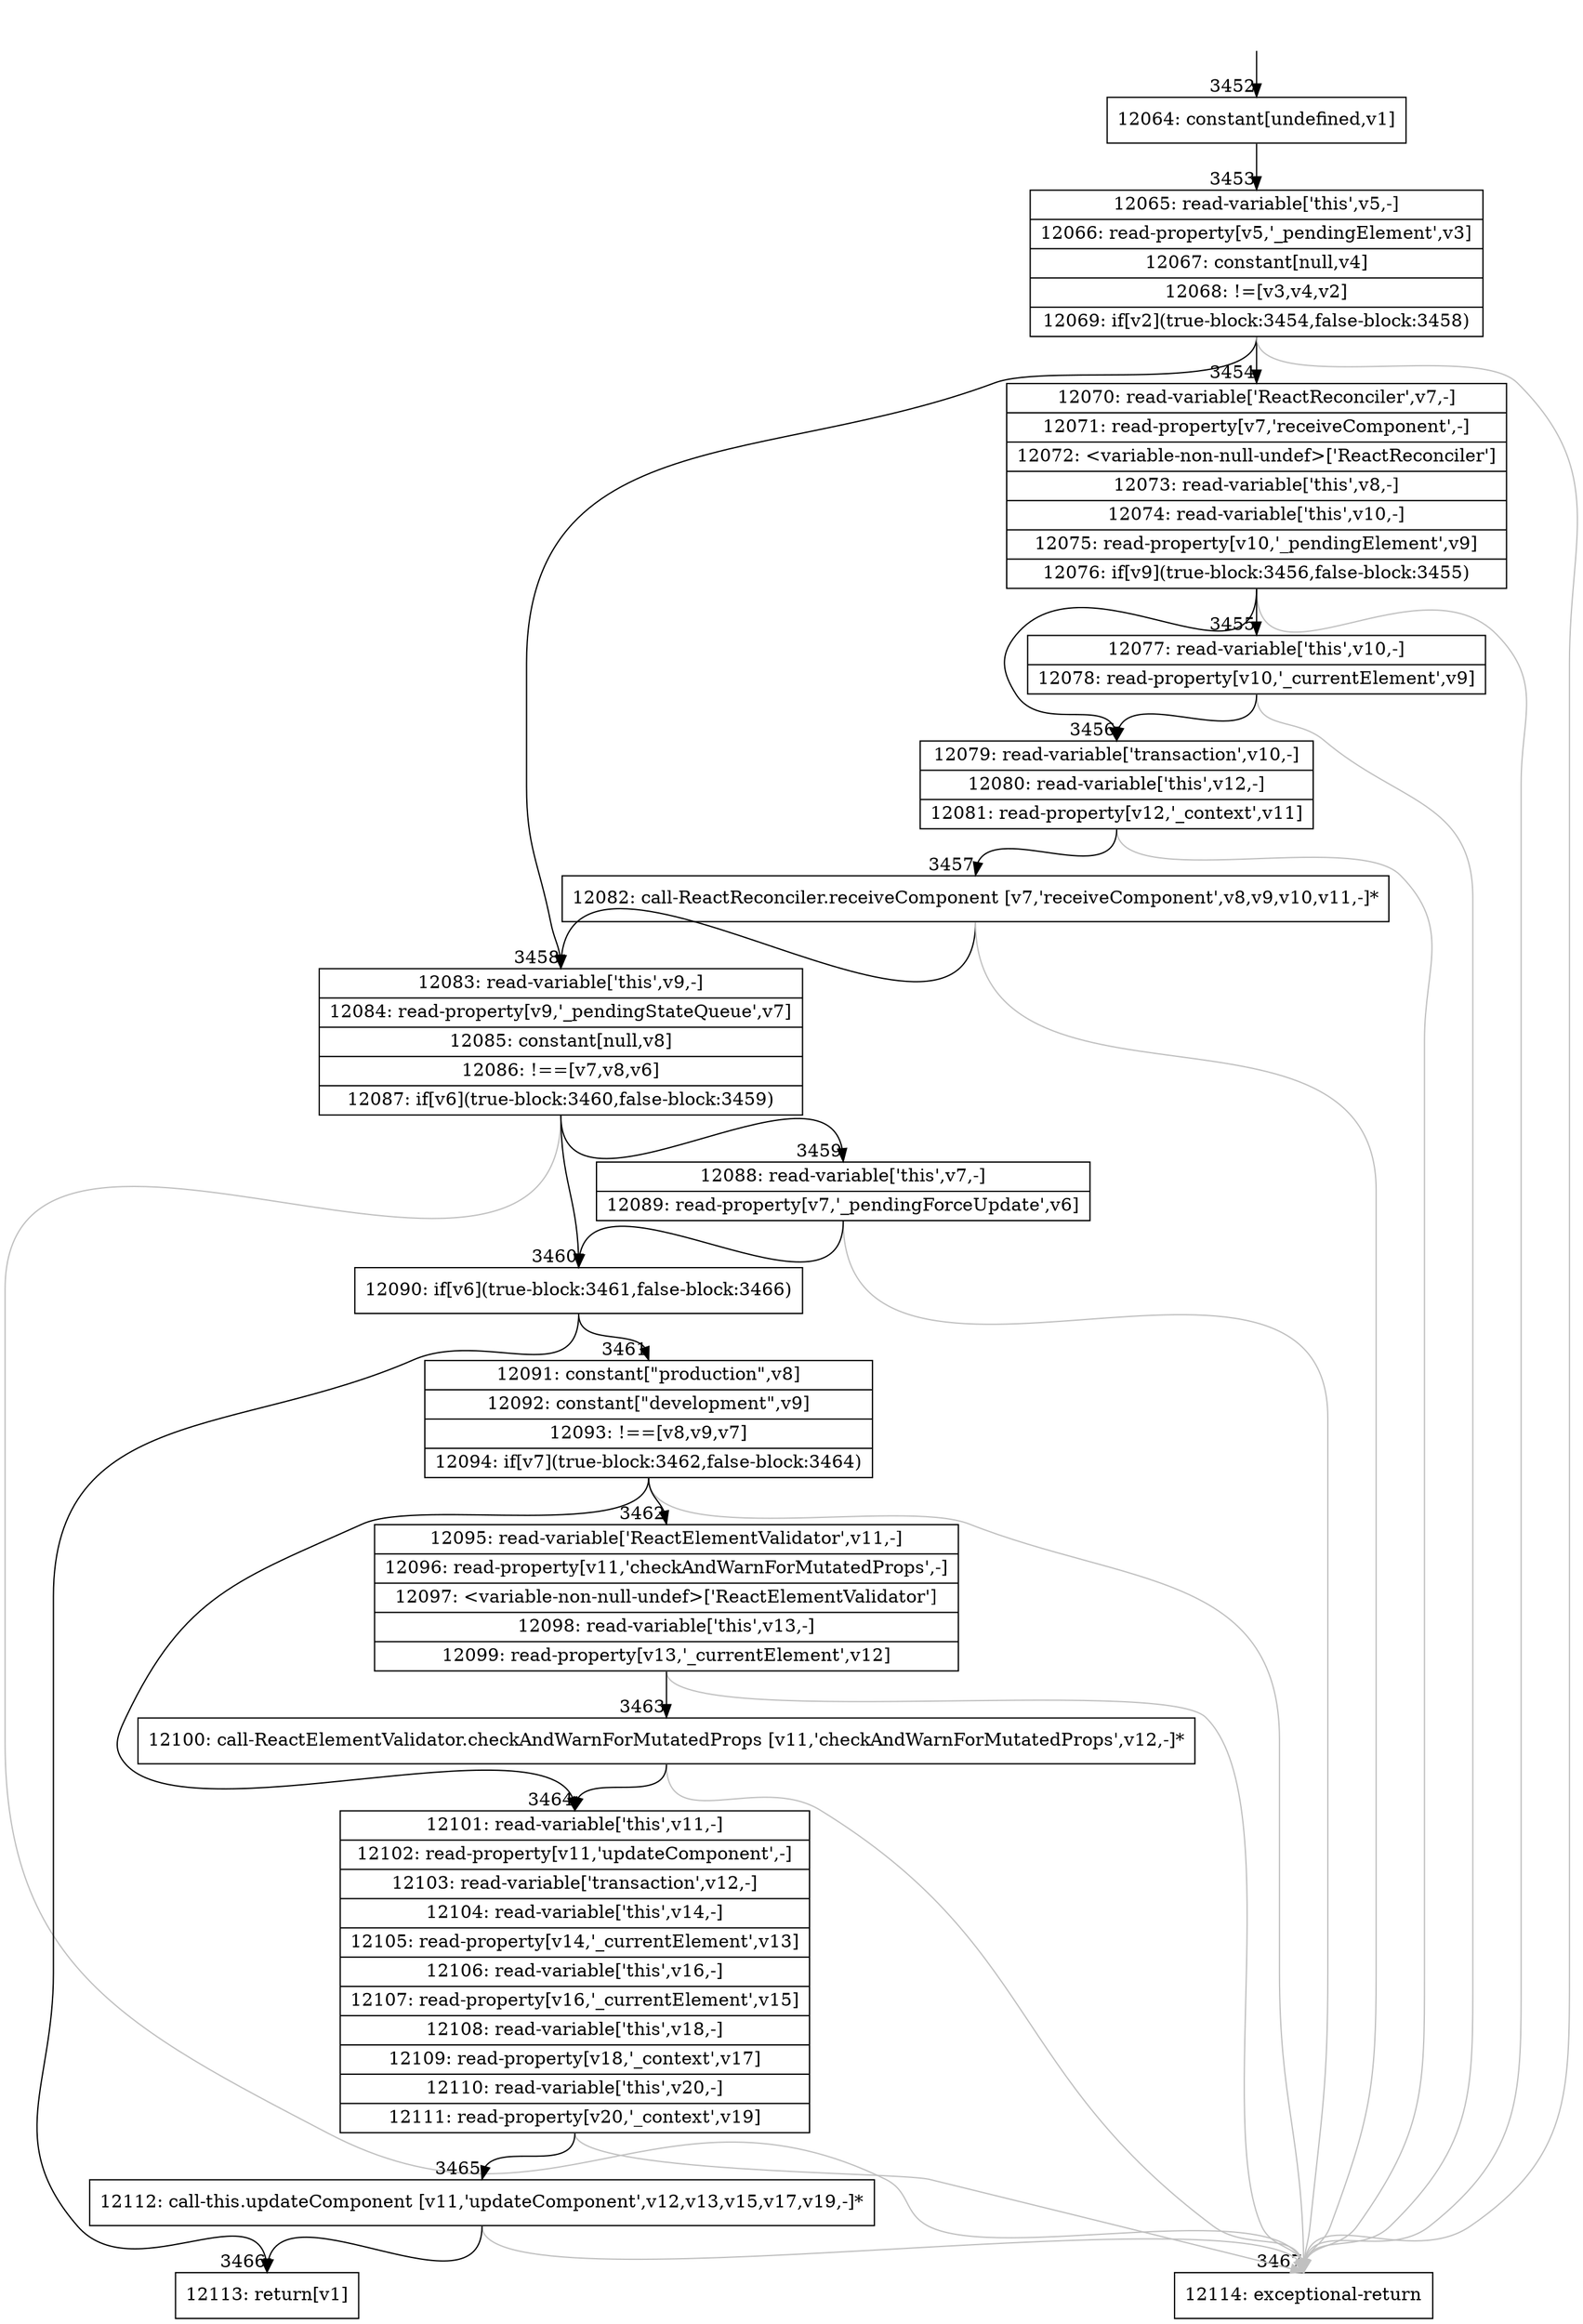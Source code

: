 digraph {
rankdir="TD"
BB_entry243[shape=none,label=""];
BB_entry243 -> BB3452 [tailport=s, headport=n, headlabel="    3452"]
BB3452 [shape=record label="{12064: constant[undefined,v1]}" ] 
BB3452 -> BB3453 [tailport=s, headport=n, headlabel="      3453"]
BB3453 [shape=record label="{12065: read-variable['this',v5,-]|12066: read-property[v5,'_pendingElement',v3]|12067: constant[null,v4]|12068: !=[v3,v4,v2]|12069: if[v2](true-block:3454,false-block:3458)}" ] 
BB3453 -> BB3454 [tailport=s, headport=n, headlabel="      3454"]
BB3453 -> BB3458 [tailport=s, headport=n, headlabel="      3458"]
BB3453 -> BB3467 [tailport=s, headport=n, color=gray, headlabel="      3467"]
BB3454 [shape=record label="{12070: read-variable['ReactReconciler',v7,-]|12071: read-property[v7,'receiveComponent',-]|12072: \<variable-non-null-undef\>['ReactReconciler']|12073: read-variable['this',v8,-]|12074: read-variable['this',v10,-]|12075: read-property[v10,'_pendingElement',v9]|12076: if[v9](true-block:3456,false-block:3455)}" ] 
BB3454 -> BB3456 [tailport=s, headport=n, headlabel="      3456"]
BB3454 -> BB3455 [tailport=s, headport=n, headlabel="      3455"]
BB3454 -> BB3467 [tailport=s, headport=n, color=gray]
BB3455 [shape=record label="{12077: read-variable['this',v10,-]|12078: read-property[v10,'_currentElement',v9]}" ] 
BB3455 -> BB3456 [tailport=s, headport=n]
BB3455 -> BB3467 [tailport=s, headport=n, color=gray]
BB3456 [shape=record label="{12079: read-variable['transaction',v10,-]|12080: read-variable['this',v12,-]|12081: read-property[v12,'_context',v11]}" ] 
BB3456 -> BB3457 [tailport=s, headport=n, headlabel="      3457"]
BB3456 -> BB3467 [tailport=s, headport=n, color=gray]
BB3457 [shape=record label="{12082: call-ReactReconciler.receiveComponent [v7,'receiveComponent',v8,v9,v10,v11,-]*}" ] 
BB3457 -> BB3458 [tailport=s, headport=n]
BB3457 -> BB3467 [tailport=s, headport=n, color=gray]
BB3458 [shape=record label="{12083: read-variable['this',v9,-]|12084: read-property[v9,'_pendingStateQueue',v7]|12085: constant[null,v8]|12086: !==[v7,v8,v6]|12087: if[v6](true-block:3460,false-block:3459)}" ] 
BB3458 -> BB3460 [tailport=s, headport=n, headlabel="      3460"]
BB3458 -> BB3459 [tailport=s, headport=n, headlabel="      3459"]
BB3458 -> BB3467 [tailport=s, headport=n, color=gray]
BB3459 [shape=record label="{12088: read-variable['this',v7,-]|12089: read-property[v7,'_pendingForceUpdate',v6]}" ] 
BB3459 -> BB3460 [tailport=s, headport=n]
BB3459 -> BB3467 [tailport=s, headport=n, color=gray]
BB3460 [shape=record label="{12090: if[v6](true-block:3461,false-block:3466)}" ] 
BB3460 -> BB3461 [tailport=s, headport=n, headlabel="      3461"]
BB3460 -> BB3466 [tailport=s, headport=n, headlabel="      3466"]
BB3461 [shape=record label="{12091: constant[\"production\",v8]|12092: constant[\"development\",v9]|12093: !==[v8,v9,v7]|12094: if[v7](true-block:3462,false-block:3464)}" ] 
BB3461 -> BB3462 [tailport=s, headport=n, headlabel="      3462"]
BB3461 -> BB3464 [tailport=s, headport=n, headlabel="      3464"]
BB3461 -> BB3467 [tailport=s, headport=n, color=gray]
BB3462 [shape=record label="{12095: read-variable['ReactElementValidator',v11,-]|12096: read-property[v11,'checkAndWarnForMutatedProps',-]|12097: \<variable-non-null-undef\>['ReactElementValidator']|12098: read-variable['this',v13,-]|12099: read-property[v13,'_currentElement',v12]}" ] 
BB3462 -> BB3463 [tailport=s, headport=n, headlabel="      3463"]
BB3462 -> BB3467 [tailport=s, headport=n, color=gray]
BB3463 [shape=record label="{12100: call-ReactElementValidator.checkAndWarnForMutatedProps [v11,'checkAndWarnForMutatedProps',v12,-]*}" ] 
BB3463 -> BB3464 [tailport=s, headport=n]
BB3463 -> BB3467 [tailport=s, headport=n, color=gray]
BB3464 [shape=record label="{12101: read-variable['this',v11,-]|12102: read-property[v11,'updateComponent',-]|12103: read-variable['transaction',v12,-]|12104: read-variable['this',v14,-]|12105: read-property[v14,'_currentElement',v13]|12106: read-variable['this',v16,-]|12107: read-property[v16,'_currentElement',v15]|12108: read-variable['this',v18,-]|12109: read-property[v18,'_context',v17]|12110: read-variable['this',v20,-]|12111: read-property[v20,'_context',v19]}" ] 
BB3464 -> BB3465 [tailport=s, headport=n, headlabel="      3465"]
BB3464 -> BB3467 [tailport=s, headport=n, color=gray]
BB3465 [shape=record label="{12112: call-this.updateComponent [v11,'updateComponent',v12,v13,v15,v17,v19,-]*}" ] 
BB3465 -> BB3466 [tailport=s, headport=n]
BB3465 -> BB3467 [tailport=s, headport=n, color=gray]
BB3466 [shape=record label="{12113: return[v1]}" ] 
BB3467 [shape=record label="{12114: exceptional-return}" ] 
//#$~ 6703
}
